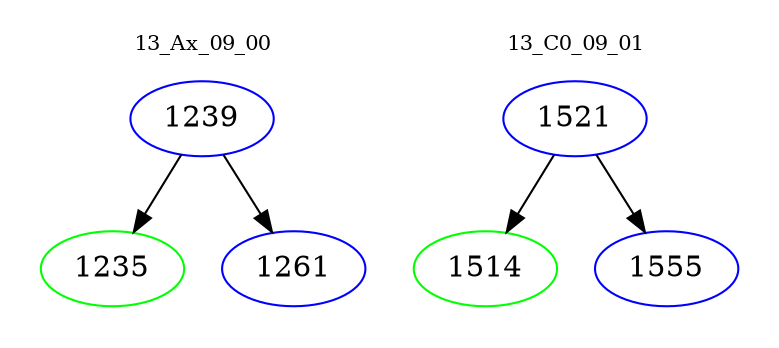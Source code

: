 digraph{
subgraph cluster_0 {
color = white
label = "13_Ax_09_00";
fontsize=10;
T0_1239 [label="1239", color="blue"]
T0_1239 -> T0_1235 [color="black"]
T0_1235 [label="1235", color="green"]
T0_1239 -> T0_1261 [color="black"]
T0_1261 [label="1261", color="blue"]
}
subgraph cluster_1 {
color = white
label = "13_C0_09_01";
fontsize=10;
T1_1521 [label="1521", color="blue"]
T1_1521 -> T1_1514 [color="black"]
T1_1514 [label="1514", color="green"]
T1_1521 -> T1_1555 [color="black"]
T1_1555 [label="1555", color="blue"]
}
}

